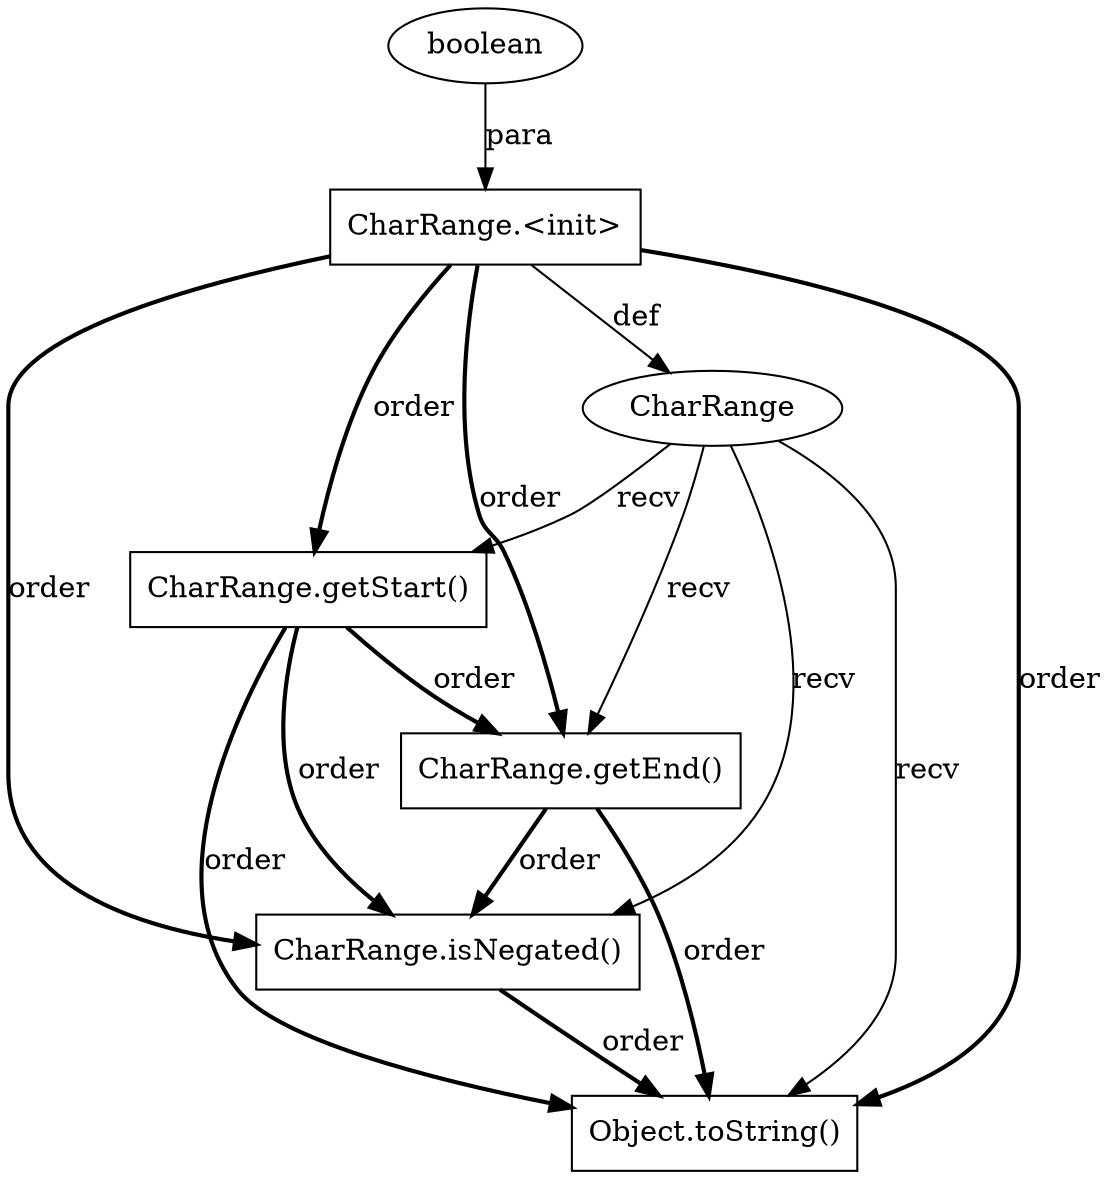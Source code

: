 digraph "AUG" {

  1 [ label="CharRange.isNegated()" shape="box" ];
  2 [ label="CharRange" shape="ellipse" ];
  3 [ label="Object.toString()" shape="box" ];
  4 [ label="CharRange.getStart()" shape="box" ];
  5 [ label="CharRange.getEnd()" shape="box" ];
  6 [ label="CharRange.<init>" shape="box" ];
  7 [ label="boolean" shape="ellipse" ];
  4 -> 1 [ label="order" style="bold" ];
  5 -> 1 [ label="order" style="bold" ];
  6 -> 1 [ label="order" style="bold" ];
  2 -> 1 [ label="recv" style="solid" ];
  6 -> 2 [ label="def" style="solid" ];
  4 -> 3 [ label="order" style="bold" ];
  1 -> 3 [ label="order" style="bold" ];
  6 -> 3 [ label="order" style="bold" ];
  5 -> 3 [ label="order" style="bold" ];
  2 -> 3 [ label="recv" style="solid" ];
  6 -> 4 [ label="order" style="bold" ];
  2 -> 4 [ label="recv" style="solid" ];
  6 -> 5 [ label="order" style="bold" ];
  2 -> 5 [ label="recv" style="solid" ];
  4 -> 5 [ label="order" style="bold" ];
  7 -> 6 [ label="para" style="solid" ];
}
